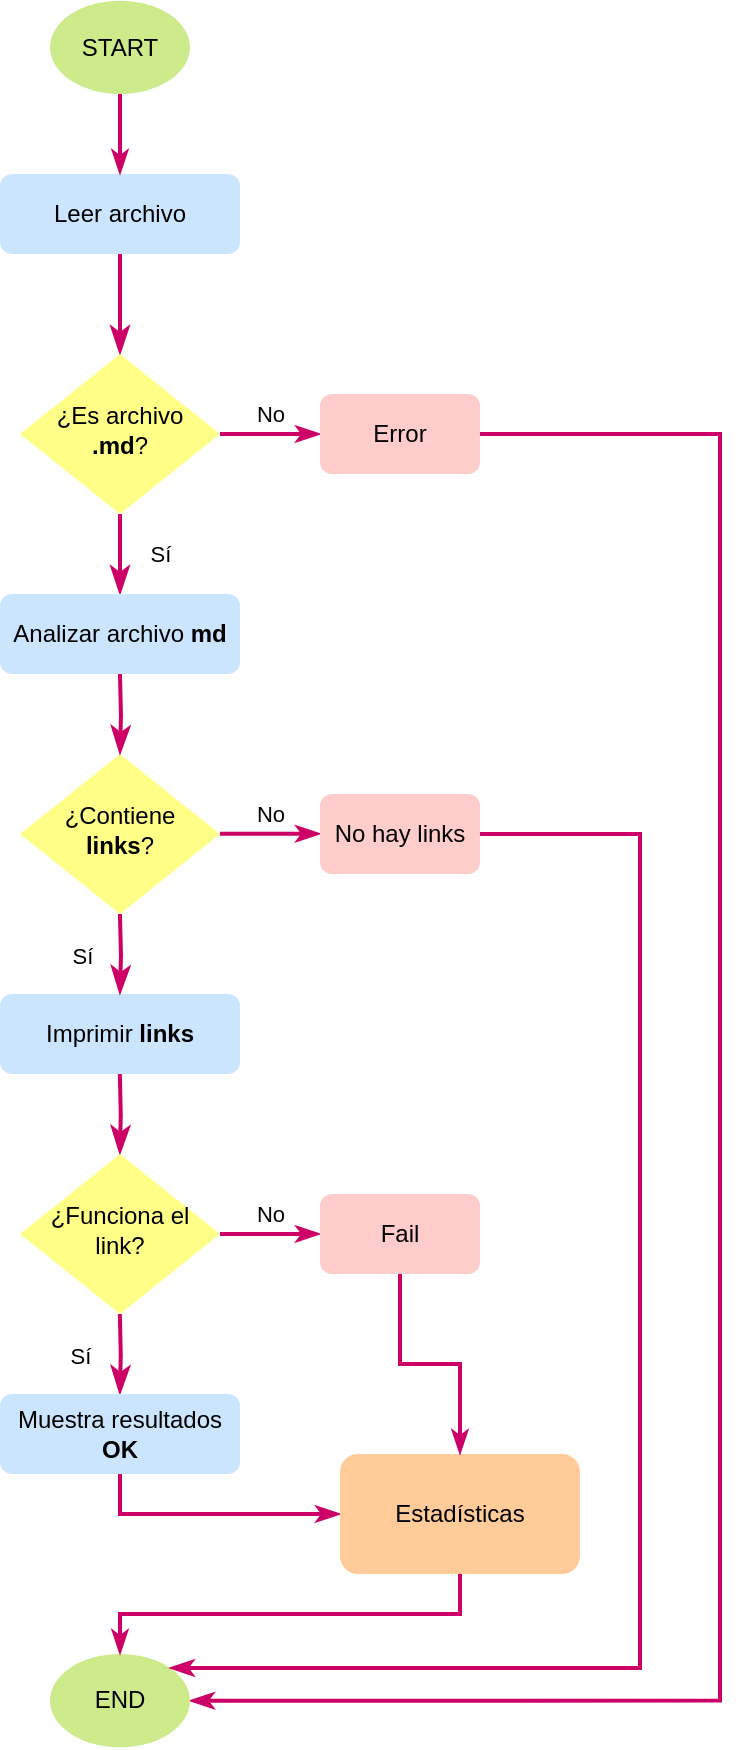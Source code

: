 <mxfile version="14.5.0" type="github">
  <diagram id="C5RBs43oDa-KdzZeNtuy" name="Page-1">
    <mxGraphModel dx="1534" dy="2199" grid="1" gridSize="10" guides="1" tooltips="1" connect="1" arrows="1" fold="1" page="1" pageScale="1" pageWidth="827" pageHeight="1169" math="0" shadow="0">
      <root>
        <mxCell id="WIyWlLk6GJQsqaUBKTNV-0" />
        <mxCell id="WIyWlLk6GJQsqaUBKTNV-1" parent="WIyWlLk6GJQsqaUBKTNV-0" />
        <mxCell id="WIyWlLk6GJQsqaUBKTNV-2" value="" style="html=1;jettySize=auto;orthogonalLoop=1;fontSize=11;endArrow=classicThin;endFill=1;endSize=8;strokeWidth=2;shadow=0;labelBackgroundColor=none;edgeStyle=orthogonalEdgeStyle;strokeColor=#CC0066;rounded=0;" parent="WIyWlLk6GJQsqaUBKTNV-1" source="WIyWlLk6GJQsqaUBKTNV-3" target="WIyWlLk6GJQsqaUBKTNV-6" edge="1">
          <mxGeometry relative="1" as="geometry" />
        </mxCell>
        <mxCell id="WIyWlLk6GJQsqaUBKTNV-3" value="Leer archivo" style="rounded=1;whiteSpace=wrap;html=1;fontSize=12;glass=0;strokeWidth=1;shadow=0;fillColor=#cce5ff;strokeColor=none;" parent="WIyWlLk6GJQsqaUBKTNV-1" vertex="1">
          <mxGeometry x="160" y="80" width="120" height="40" as="geometry" />
        </mxCell>
        <mxCell id="WIyWlLk6GJQsqaUBKTNV-4" value="Sí" style="rounded=0;html=1;jettySize=auto;orthogonalLoop=1;fontSize=11;endArrow=classicThin;endFill=1;endSize=8;strokeWidth=2;shadow=0;labelBackgroundColor=none;edgeStyle=orthogonalEdgeStyle;strokeColor=#CC0066;" parent="WIyWlLk6GJQsqaUBKTNV-1" source="WIyWlLk6GJQsqaUBKTNV-6" edge="1">
          <mxGeometry y="20" relative="1" as="geometry">
            <mxPoint as="offset" />
            <mxPoint x="220" y="290" as="targetPoint" />
          </mxGeometry>
        </mxCell>
        <mxCell id="WIyWlLk6GJQsqaUBKTNV-5" value="No" style="edgeStyle=orthogonalEdgeStyle;rounded=0;html=1;jettySize=auto;orthogonalLoop=1;fontSize=11;endArrow=classicThin;endFill=1;strokeWidth=2;shadow=0;labelBackgroundColor=none;strokeColor=#CC0066;" parent="WIyWlLk6GJQsqaUBKTNV-1" source="WIyWlLk6GJQsqaUBKTNV-6" target="WIyWlLk6GJQsqaUBKTNV-7" edge="1">
          <mxGeometry y="10" relative="1" as="geometry">
            <mxPoint as="offset" />
          </mxGeometry>
        </mxCell>
        <mxCell id="WIyWlLk6GJQsqaUBKTNV-6" value="¿Es archivo &lt;b&gt;.md&lt;/b&gt;?" style="rhombus;whiteSpace=wrap;html=1;shadow=0;fontFamily=Helvetica;fontSize=12;align=center;strokeWidth=1;spacing=6;spacingTop=-4;fillColor=#ffff88;strokeColor=none;" parent="WIyWlLk6GJQsqaUBKTNV-1" vertex="1">
          <mxGeometry x="170" y="170" width="100" height="80" as="geometry" />
        </mxCell>
        <mxCell id="cuenIjSZyxLwfnzoVVGS-5" style="edgeStyle=orthogonalEdgeStyle;rounded=0;orthogonalLoop=1;jettySize=auto;html=1;entryX=1;entryY=0.5;entryDx=0;entryDy=0;startArrow=none;startFill=0;endArrow=classicThin;endFill=1;strokeColor=#CC0066;strokeWidth=2;" edge="1" parent="WIyWlLk6GJQsqaUBKTNV-1" source="WIyWlLk6GJQsqaUBKTNV-7" target="cuenIjSZyxLwfnzoVVGS-1">
          <mxGeometry relative="1" as="geometry">
            <Array as="points">
              <mxPoint x="520" y="210" />
              <mxPoint x="520" y="843" />
            </Array>
          </mxGeometry>
        </mxCell>
        <mxCell id="WIyWlLk6GJQsqaUBKTNV-7" value="Error" style="rounded=1;whiteSpace=wrap;html=1;fontSize=12;glass=0;strokeWidth=1;shadow=0;fillColor=#ffcccc;strokeColor=none;" parent="WIyWlLk6GJQsqaUBKTNV-1" vertex="1">
          <mxGeometry x="320" y="190" width="80" height="40" as="geometry" />
        </mxCell>
        <mxCell id="cuenIjSZyxLwfnzoVVGS-4" style="edgeStyle=orthogonalEdgeStyle;rounded=0;orthogonalLoop=1;jettySize=auto;html=1;exitX=0.5;exitY=1;exitDx=0;exitDy=0;entryX=0.5;entryY=0;entryDx=0;entryDy=0;strokeColor=#CC0066;strokeWidth=2;endArrow=classicThin;endFill=1;" edge="1" parent="WIyWlLk6GJQsqaUBKTNV-1" source="cuenIjSZyxLwfnzoVVGS-0" target="WIyWlLk6GJQsqaUBKTNV-3">
          <mxGeometry relative="1" as="geometry" />
        </mxCell>
        <mxCell id="cuenIjSZyxLwfnzoVVGS-0" value="START" style="ellipse;whiteSpace=wrap;html=1;fillColor=#cdeb8b;strokeColor=none;" vertex="1" parent="WIyWlLk6GJQsqaUBKTNV-1">
          <mxGeometry x="185" y="-6.67" width="70" height="46.67" as="geometry" />
        </mxCell>
        <mxCell id="cuenIjSZyxLwfnzoVVGS-1" value="END" style="ellipse;whiteSpace=wrap;html=1;fillColor=#cdeb8b;strokeColor=none;" vertex="1" parent="WIyWlLk6GJQsqaUBKTNV-1">
          <mxGeometry x="185" y="820" width="70" height="46.67" as="geometry" />
        </mxCell>
        <mxCell id="cuenIjSZyxLwfnzoVVGS-7" value="Analizar archivo &lt;b&gt;md&lt;/b&gt;" style="rounded=1;whiteSpace=wrap;html=1;fontSize=12;glass=0;strokeWidth=1;shadow=0;fillColor=#cce5ff;strokeColor=none;" vertex="1" parent="WIyWlLk6GJQsqaUBKTNV-1">
          <mxGeometry x="160" y="290" width="120" height="40" as="geometry" />
        </mxCell>
        <mxCell id="cuenIjSZyxLwfnzoVVGS-8" value="¿Contiene&lt;br&gt;&lt;b&gt;links&lt;/b&gt;?" style="rhombus;whiteSpace=wrap;html=1;shadow=0;fontFamily=Helvetica;fontSize=12;align=center;strokeWidth=1;spacing=6;spacingTop=-4;fillColor=#ffff88;strokeColor=none;" vertex="1" parent="WIyWlLk6GJQsqaUBKTNV-1">
          <mxGeometry x="170" y="370" width="100" height="80" as="geometry" />
        </mxCell>
        <mxCell id="cuenIjSZyxLwfnzoVVGS-14" value="No" style="edgeStyle=orthogonalEdgeStyle;rounded=0;html=1;jettySize=auto;orthogonalLoop=1;fontSize=11;endArrow=classicThin;endFill=1;strokeWidth=2;shadow=0;labelBackgroundColor=none;strokeColor=#CC0066;" edge="1" parent="WIyWlLk6GJQsqaUBKTNV-1">
          <mxGeometry y="10" relative="1" as="geometry">
            <mxPoint as="offset" />
            <mxPoint x="270" y="409.9" as="sourcePoint" />
            <mxPoint x="320" y="409.9" as="targetPoint" />
          </mxGeometry>
        </mxCell>
        <mxCell id="cuenIjSZyxLwfnzoVVGS-17" style="edgeStyle=orthogonalEdgeStyle;rounded=0;orthogonalLoop=1;jettySize=auto;html=1;startArrow=none;startFill=0;endArrow=classicThin;endFill=1;strokeColor=#CC0066;strokeWidth=2;entryX=1;entryY=0;entryDx=0;entryDy=0;" edge="1" parent="WIyWlLk6GJQsqaUBKTNV-1" source="cuenIjSZyxLwfnzoVVGS-31" target="cuenIjSZyxLwfnzoVVGS-1">
          <mxGeometry relative="1" as="geometry">
            <mxPoint x="410" y="415" as="sourcePoint" />
            <mxPoint x="600" y="610" as="targetPoint" />
            <Array as="points">
              <mxPoint x="480" y="410" />
              <mxPoint x="480" y="827" />
            </Array>
          </mxGeometry>
        </mxCell>
        <mxCell id="cuenIjSZyxLwfnzoVVGS-18" value="Imprimir&amp;nbsp;&lt;b&gt;links&lt;/b&gt;" style="rounded=1;whiteSpace=wrap;html=1;fontSize=12;glass=0;strokeWidth=1;shadow=0;fillColor=#cce5ff;strokeColor=none;" vertex="1" parent="WIyWlLk6GJQsqaUBKTNV-1">
          <mxGeometry x="160" y="490" width="120" height="40" as="geometry" />
        </mxCell>
        <mxCell id="cuenIjSZyxLwfnzoVVGS-19" value="Sí" style="rounded=0;html=1;jettySize=auto;orthogonalLoop=1;fontSize=11;endArrow=classicThin;endFill=1;endSize=8;strokeWidth=2;shadow=0;labelBackgroundColor=none;edgeStyle=orthogonalEdgeStyle;strokeColor=#CC0066;" edge="1" parent="WIyWlLk6GJQsqaUBKTNV-1">
          <mxGeometry y="20" relative="1" as="geometry">
            <mxPoint as="offset" />
            <mxPoint x="219.96" y="450" as="sourcePoint" />
            <mxPoint x="219.96" y="490" as="targetPoint" />
          </mxGeometry>
        </mxCell>
        <mxCell id="cuenIjSZyxLwfnzoVVGS-20" value="" style="rounded=0;html=1;jettySize=auto;orthogonalLoop=1;fontSize=11;endArrow=classicThin;endFill=1;endSize=8;strokeWidth=2;shadow=0;labelBackgroundColor=none;edgeStyle=orthogonalEdgeStyle;strokeColor=#CC0066;" edge="1" parent="WIyWlLk6GJQsqaUBKTNV-1">
          <mxGeometry y="20" relative="1" as="geometry">
            <mxPoint as="offset" />
            <mxPoint x="219.98" y="330" as="sourcePoint" />
            <mxPoint x="219.98" y="370" as="targetPoint" />
          </mxGeometry>
        </mxCell>
        <mxCell id="cuenIjSZyxLwfnzoVVGS-21" value="" style="rounded=0;html=1;jettySize=auto;orthogonalLoop=1;fontSize=11;endArrow=classicThin;endFill=1;endSize=8;strokeWidth=2;shadow=0;labelBackgroundColor=none;edgeStyle=orthogonalEdgeStyle;strokeColor=#CC0066;" edge="1" parent="WIyWlLk6GJQsqaUBKTNV-1">
          <mxGeometry y="20" relative="1" as="geometry">
            <mxPoint as="offset" />
            <mxPoint x="219.93" y="530" as="sourcePoint" />
            <mxPoint x="219.93" y="570" as="targetPoint" />
          </mxGeometry>
        </mxCell>
        <mxCell id="cuenIjSZyxLwfnzoVVGS-22" value="¿Funciona el link?" style="rhombus;whiteSpace=wrap;html=1;shadow=0;fontFamily=Helvetica;fontSize=12;align=center;strokeWidth=1;spacing=6;spacingTop=-4;fillColor=#ffff88;strokeColor=none;" vertex="1" parent="WIyWlLk6GJQsqaUBKTNV-1">
          <mxGeometry x="170" y="570" width="100" height="80" as="geometry" />
        </mxCell>
        <mxCell id="cuenIjSZyxLwfnzoVVGS-23" value="Sí" style="rounded=0;html=1;jettySize=auto;orthogonalLoop=1;fontSize=11;endArrow=classicThin;endFill=1;endSize=8;strokeWidth=2;shadow=0;labelBackgroundColor=none;edgeStyle=orthogonalEdgeStyle;strokeColor=#CC0066;" edge="1" parent="WIyWlLk6GJQsqaUBKTNV-1">
          <mxGeometry y="20" relative="1" as="geometry">
            <mxPoint as="offset" />
            <mxPoint x="219.93" y="650" as="sourcePoint" />
            <mxPoint x="219.93" y="690" as="targetPoint" />
          </mxGeometry>
        </mxCell>
        <mxCell id="cuenIjSZyxLwfnzoVVGS-24" value="No" style="edgeStyle=orthogonalEdgeStyle;rounded=0;html=1;jettySize=auto;orthogonalLoop=1;fontSize=11;endArrow=classicThin;endFill=1;strokeWidth=2;shadow=0;labelBackgroundColor=none;strokeColor=#CC0066;" edge="1" parent="WIyWlLk6GJQsqaUBKTNV-1">
          <mxGeometry y="10" relative="1" as="geometry">
            <mxPoint as="offset" />
            <mxPoint x="270" y="609.94" as="sourcePoint" />
            <mxPoint x="320" y="609.94" as="targetPoint" />
          </mxGeometry>
        </mxCell>
        <mxCell id="cuenIjSZyxLwfnzoVVGS-29" style="edgeStyle=orthogonalEdgeStyle;rounded=0;orthogonalLoop=1;jettySize=auto;html=1;exitX=0.5;exitY=1;exitDx=0;exitDy=0;entryX=0;entryY=0.5;entryDx=0;entryDy=0;startArrow=none;startFill=0;endArrow=classicThin;endFill=1;strokeColor=#CC0066;strokeWidth=2;" edge="1" parent="WIyWlLk6GJQsqaUBKTNV-1" source="cuenIjSZyxLwfnzoVVGS-27" target="cuenIjSZyxLwfnzoVVGS-28">
          <mxGeometry relative="1" as="geometry" />
        </mxCell>
        <mxCell id="cuenIjSZyxLwfnzoVVGS-27" value="Muestra resultados &lt;b&gt;OK&lt;/b&gt;" style="rounded=1;whiteSpace=wrap;html=1;fontSize=12;glass=0;strokeWidth=1;shadow=0;fillColor=#cce5ff;strokeColor=none;" vertex="1" parent="WIyWlLk6GJQsqaUBKTNV-1">
          <mxGeometry x="160" y="690" width="120" height="40" as="geometry" />
        </mxCell>
        <mxCell id="cuenIjSZyxLwfnzoVVGS-30" style="edgeStyle=orthogonalEdgeStyle;rounded=0;orthogonalLoop=1;jettySize=auto;html=1;exitX=0.5;exitY=1;exitDx=0;exitDy=0;startArrow=none;startFill=0;endArrow=classicThin;endFill=1;strokeColor=#CC0066;strokeWidth=2;" edge="1" parent="WIyWlLk6GJQsqaUBKTNV-1" source="cuenIjSZyxLwfnzoVVGS-28" target="cuenIjSZyxLwfnzoVVGS-1">
          <mxGeometry relative="1" as="geometry" />
        </mxCell>
        <mxCell id="cuenIjSZyxLwfnzoVVGS-28" value="Estadísticas" style="rounded=1;whiteSpace=wrap;html=1;fillColor=#ffcc99;strokeColor=none;" vertex="1" parent="WIyWlLk6GJQsqaUBKTNV-1">
          <mxGeometry x="330" y="720" width="120" height="60" as="geometry" />
        </mxCell>
        <mxCell id="cuenIjSZyxLwfnzoVVGS-31" value="No hay links" style="rounded=1;whiteSpace=wrap;html=1;fontSize=12;glass=0;strokeWidth=1;shadow=0;fillColor=#ffcccc;strokeColor=none;" vertex="1" parent="WIyWlLk6GJQsqaUBKTNV-1">
          <mxGeometry x="320" y="390" width="80" height="40" as="geometry" />
        </mxCell>
        <mxCell id="cuenIjSZyxLwfnzoVVGS-33" style="edgeStyle=orthogonalEdgeStyle;rounded=0;orthogonalLoop=1;jettySize=auto;html=1;exitX=0.5;exitY=1;exitDx=0;exitDy=0;startArrow=none;startFill=0;endArrow=classicThin;endFill=1;strokeColor=#CC0066;strokeWidth=2;" edge="1" parent="WIyWlLk6GJQsqaUBKTNV-1" source="cuenIjSZyxLwfnzoVVGS-32" target="cuenIjSZyxLwfnzoVVGS-28">
          <mxGeometry relative="1" as="geometry" />
        </mxCell>
        <mxCell id="cuenIjSZyxLwfnzoVVGS-32" value="Fail" style="rounded=1;whiteSpace=wrap;html=1;fontSize=12;glass=0;strokeWidth=1;shadow=0;fillColor=#ffcccc;strokeColor=none;" vertex="1" parent="WIyWlLk6GJQsqaUBKTNV-1">
          <mxGeometry x="320" y="590" width="80" height="40" as="geometry" />
        </mxCell>
      </root>
    </mxGraphModel>
  </diagram>
</mxfile>
